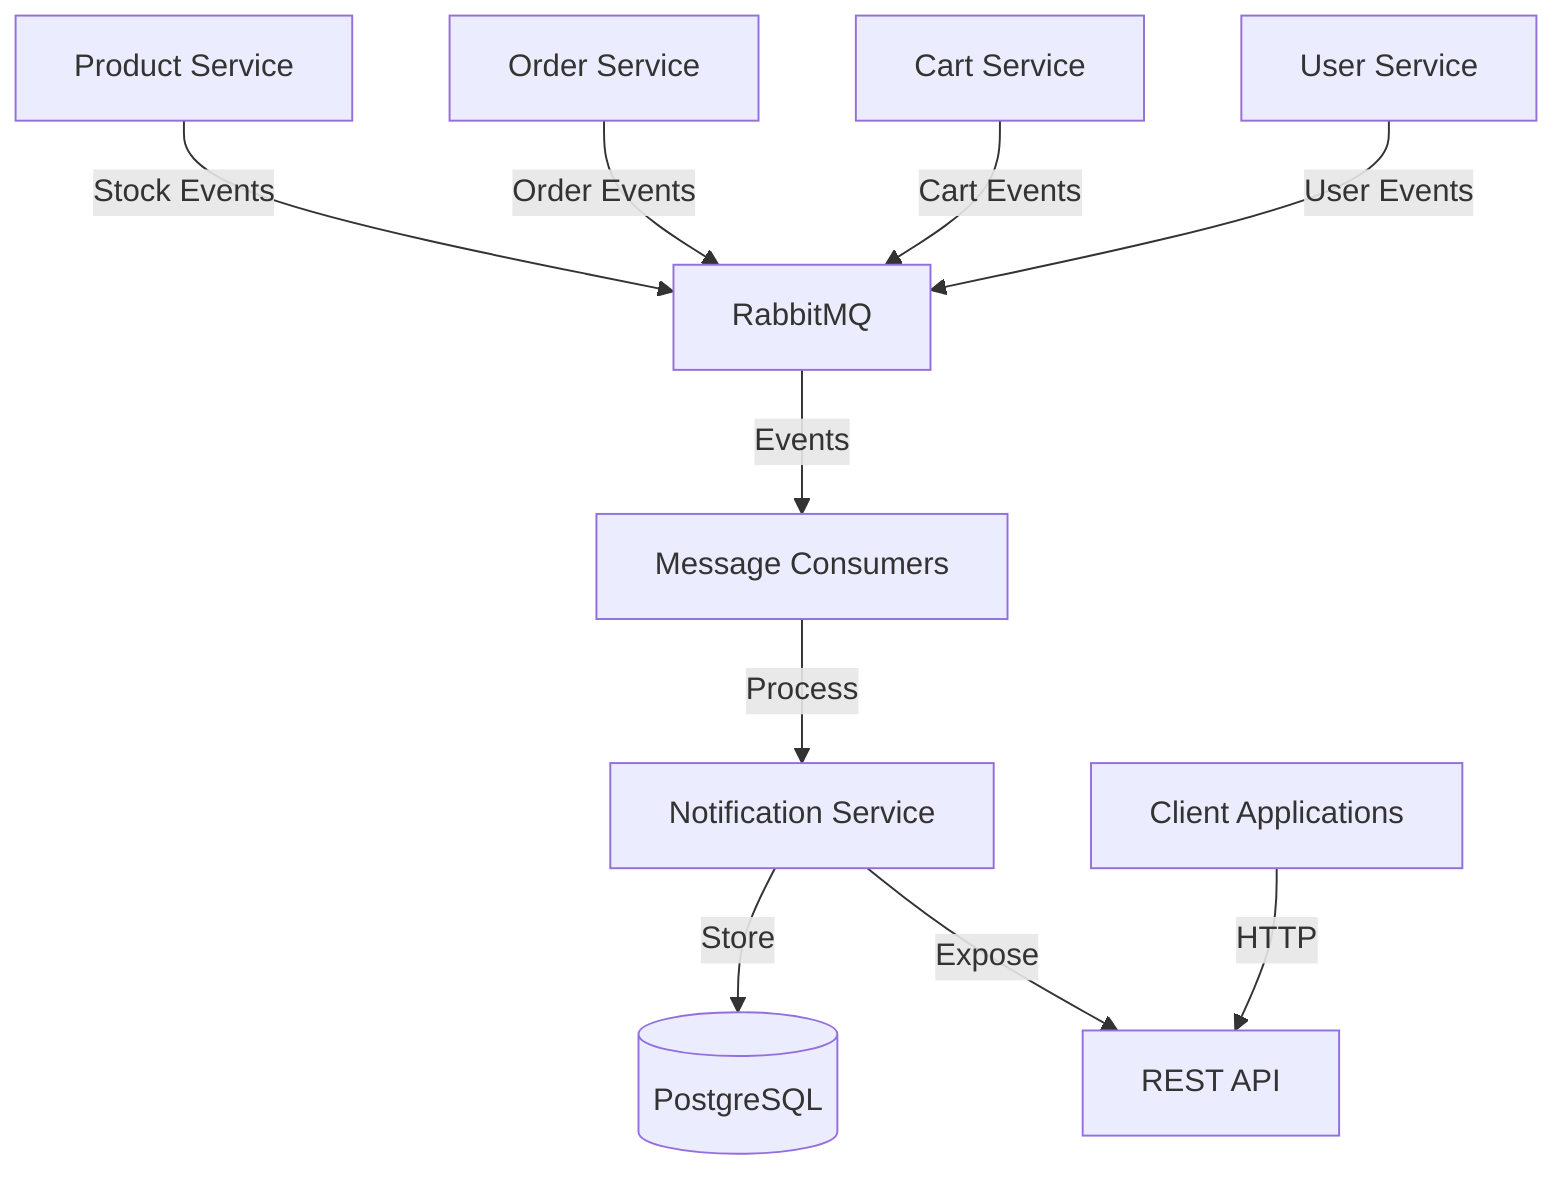 flowchart TB
    ProductService[Product Service]
    OrderService[Order Service]
    CartService[Cart Service]
    UserService[User Service]
    RabbitMQ[RabbitMQ]
    Consumers[Message Consumers]
    NotificationService[Notification Service]
    DB[(PostgreSQL)]
    API[REST API]

    ProductService -->|Stock Events| RabbitMQ
    OrderService -->|Order Events| RabbitMQ
    CartService -->|Cart Events| RabbitMQ
    UserService -->|User Events| RabbitMQ
    RabbitMQ -->|Events| Consumers
    Consumers -->|Process| NotificationService
    NotificationService -->|Store| DB
    NotificationService -->|Expose| API
    Client[Client Applications] -->|HTTP| API